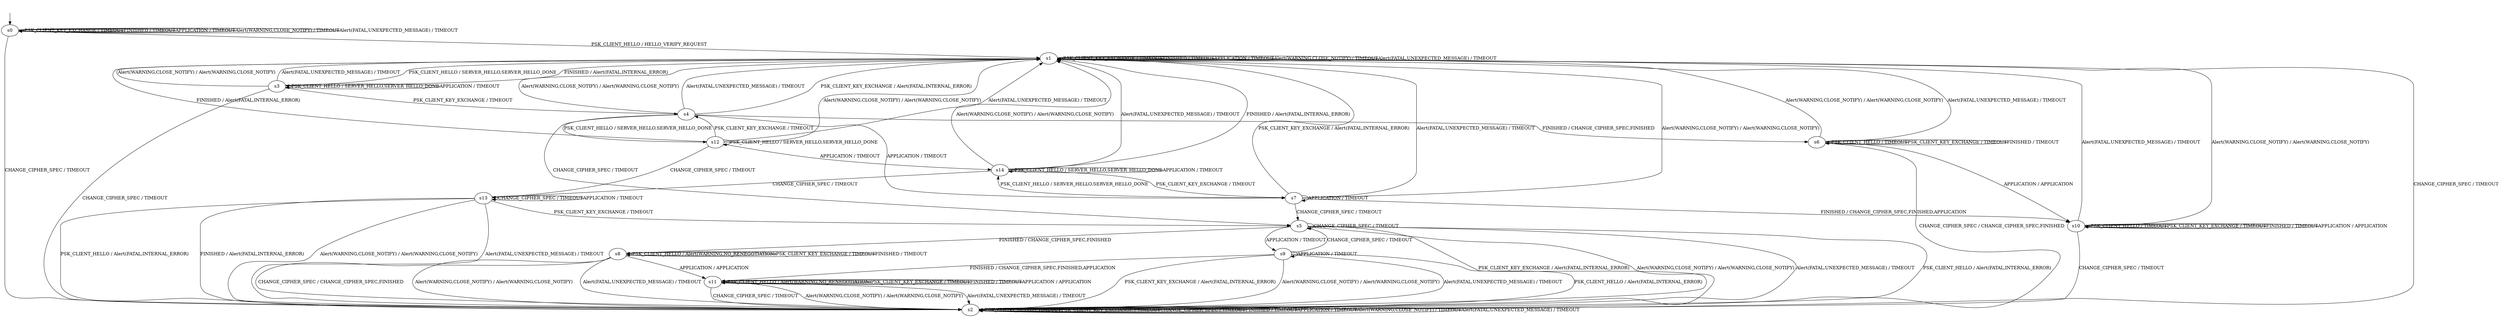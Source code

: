 digraph h2 {
s0 [label="s0"];
s1 [label="s1"];
s2 [label="s2"];
s3 [label="s3"];
s4 [label="s4"];
s5 [label="s5"];
s6 [label="s6"];
s7 [label="s7"];
s12 [label="s12"];
s8 [label="s8"];
s9 [label="s9"];
s10 [label="s10"];
s13 [label="s13"];
s14 [label="s14"];
s11 [label="s11"];
s0 -> s1 [label="PSK_CLIENT_HELLO / HELLO_VERIFY_REQUEST"];
s0 -> s0 [label="PSK_CLIENT_KEY_EXCHANGE / TIMEOUT"];
s0 -> s2 [label="CHANGE_CIPHER_SPEC / TIMEOUT"];
s0 -> s0 [label="FINISHED / TIMEOUT"];
s0 -> s0 [label="APPLICATION / TIMEOUT"];
s0 -> s0 [label="Alert(WARNING,CLOSE_NOTIFY) / TIMEOUT"];
s0 -> s0 [label="Alert(FATAL,UNEXPECTED_MESSAGE) / TIMEOUT"];
s1 -> s3 [label="PSK_CLIENT_HELLO / SERVER_HELLO,SERVER_HELLO_DONE"];
s1 -> s1 [label="PSK_CLIENT_KEY_EXCHANGE / TIMEOUT"];
s1 -> s2 [label="CHANGE_CIPHER_SPEC / TIMEOUT"];
s1 -> s1 [label="FINISHED / TIMEOUT"];
s1 -> s1 [label="APPLICATION / TIMEOUT"];
s1 -> s1 [label="Alert(WARNING,CLOSE_NOTIFY) / TIMEOUT"];
s1 -> s1 [label="Alert(FATAL,UNEXPECTED_MESSAGE) / TIMEOUT"];
s2 -> s2 [label="PSK_CLIENT_HELLO / TIMEOUT"];
s2 -> s2 [label="PSK_CLIENT_KEY_EXCHANGE / TIMEOUT"];
s2 -> s2 [label="CHANGE_CIPHER_SPEC / TIMEOUT"];
s2 -> s2 [label="FINISHED / TIMEOUT"];
s2 -> s2 [label="APPLICATION / TIMEOUT"];
s2 -> s2 [label="Alert(WARNING,CLOSE_NOTIFY) / TIMEOUT"];
s2 -> s2 [label="Alert(FATAL,UNEXPECTED_MESSAGE) / TIMEOUT"];
s3 -> s3 [label="PSK_CLIENT_HELLO / SERVER_HELLO,SERVER_HELLO_DONE"];
s3 -> s4 [label="PSK_CLIENT_KEY_EXCHANGE / TIMEOUT"];
s3 -> s2 [label="CHANGE_CIPHER_SPEC / TIMEOUT"];
s3 -> s1 [label="FINISHED / Alert(FATAL,INTERNAL_ERROR)"];
s3 -> s3 [label="APPLICATION / TIMEOUT"];
s3 -> s1 [label="Alert(WARNING,CLOSE_NOTIFY) / Alert(WARNING,CLOSE_NOTIFY)"];
s3 -> s1 [label="Alert(FATAL,UNEXPECTED_MESSAGE) / TIMEOUT"];
s4 -> s12 [label="PSK_CLIENT_HELLO / SERVER_HELLO,SERVER_HELLO_DONE"];
s4 -> s1 [label="PSK_CLIENT_KEY_EXCHANGE / Alert(FATAL,INTERNAL_ERROR)"];
s4 -> s5 [label="CHANGE_CIPHER_SPEC / TIMEOUT"];
s4 -> s6 [label="FINISHED / CHANGE_CIPHER_SPEC,FINISHED"];
s4 -> s7 [label="APPLICATION / TIMEOUT"];
s4 -> s1 [label="Alert(WARNING,CLOSE_NOTIFY) / Alert(WARNING,CLOSE_NOTIFY)"];
s4 -> s1 [label="Alert(FATAL,UNEXPECTED_MESSAGE) / TIMEOUT"];
s5 -> s2 [label="PSK_CLIENT_HELLO / Alert(FATAL,INTERNAL_ERROR)"];
s5 -> s2 [label="PSK_CLIENT_KEY_EXCHANGE / Alert(FATAL,INTERNAL_ERROR)"];
s5 -> s5 [label="CHANGE_CIPHER_SPEC / TIMEOUT"];
s5 -> s8 [label="FINISHED / CHANGE_CIPHER_SPEC,FINISHED"];
s5 -> s9 [label="APPLICATION / TIMEOUT"];
s5 -> s2 [label="Alert(WARNING,CLOSE_NOTIFY) / Alert(WARNING,CLOSE_NOTIFY)"];
s5 -> s2 [label="Alert(FATAL,UNEXPECTED_MESSAGE) / TIMEOUT"];
s6 -> s6 [label="PSK_CLIENT_HELLO / TIMEOUT"];
s6 -> s6 [label="PSK_CLIENT_KEY_EXCHANGE / TIMEOUT"];
s6 -> s2 [label="CHANGE_CIPHER_SPEC / CHANGE_CIPHER_SPEC,FINISHED"];
s6 -> s6 [label="FINISHED / TIMEOUT"];
s6 -> s10 [label="APPLICATION / APPLICATION"];
s6 -> s1 [label="Alert(WARNING,CLOSE_NOTIFY) / Alert(WARNING,CLOSE_NOTIFY)"];
s6 -> s1 [label="Alert(FATAL,UNEXPECTED_MESSAGE) / TIMEOUT"];
s7 -> s14 [label="PSK_CLIENT_HELLO / SERVER_HELLO,SERVER_HELLO_DONE"];
s7 -> s1 [label="PSK_CLIENT_KEY_EXCHANGE / Alert(FATAL,INTERNAL_ERROR)"];
s7 -> s5 [label="CHANGE_CIPHER_SPEC / TIMEOUT"];
s7 -> s10 [label="FINISHED / CHANGE_CIPHER_SPEC,FINISHED,APPLICATION"];
s7 -> s7 [label="APPLICATION / TIMEOUT"];
s7 -> s1 [label="Alert(WARNING,CLOSE_NOTIFY) / Alert(WARNING,CLOSE_NOTIFY)"];
s7 -> s1 [label="Alert(FATAL,UNEXPECTED_MESSAGE) / TIMEOUT"];
s12 -> s12 [label="PSK_CLIENT_HELLO / SERVER_HELLO,SERVER_HELLO_DONE"];
s12 -> s4 [label="PSK_CLIENT_KEY_EXCHANGE / TIMEOUT"];
s12 -> s13 [label="CHANGE_CIPHER_SPEC / TIMEOUT"];
s12 -> s1 [label="FINISHED / Alert(FATAL,INTERNAL_ERROR)"];
s12 -> s14 [label="APPLICATION / TIMEOUT"];
s12 -> s1 [label="Alert(WARNING,CLOSE_NOTIFY) / Alert(WARNING,CLOSE_NOTIFY)"];
s12 -> s1 [label="Alert(FATAL,UNEXPECTED_MESSAGE) / TIMEOUT"];
s8 -> s8 [label="PSK_CLIENT_HELLO / Alert(WARNING,NO_RENEGOTIATION)"];
s8 -> s8 [label="PSK_CLIENT_KEY_EXCHANGE / TIMEOUT"];
s8 -> s2 [label="CHANGE_CIPHER_SPEC / CHANGE_CIPHER_SPEC,FINISHED"];
s8 -> s8 [label="FINISHED / TIMEOUT"];
s8 -> s11 [label="APPLICATION / APPLICATION"];
s8 -> s2 [label="Alert(WARNING,CLOSE_NOTIFY) / Alert(WARNING,CLOSE_NOTIFY)"];
s8 -> s2 [label="Alert(FATAL,UNEXPECTED_MESSAGE) / TIMEOUT"];
s9 -> s2 [label="PSK_CLIENT_HELLO / Alert(FATAL,INTERNAL_ERROR)"];
s9 -> s2 [label="PSK_CLIENT_KEY_EXCHANGE / Alert(FATAL,INTERNAL_ERROR)"];
s9 -> s5 [label="CHANGE_CIPHER_SPEC / TIMEOUT"];
s9 -> s11 [label="FINISHED / CHANGE_CIPHER_SPEC,FINISHED,APPLICATION"];
s9 -> s9 [label="APPLICATION / TIMEOUT"];
s9 -> s2 [label="Alert(WARNING,CLOSE_NOTIFY) / Alert(WARNING,CLOSE_NOTIFY)"];
s9 -> s2 [label="Alert(FATAL,UNEXPECTED_MESSAGE) / TIMEOUT"];
s10 -> s10 [label="PSK_CLIENT_HELLO / TIMEOUT"];
s10 -> s10 [label="PSK_CLIENT_KEY_EXCHANGE / TIMEOUT"];
s10 -> s2 [label="CHANGE_CIPHER_SPEC / TIMEOUT"];
s10 -> s10 [label="FINISHED / TIMEOUT"];
s10 -> s10 [label="APPLICATION / APPLICATION"];
s10 -> s1 [label="Alert(WARNING,CLOSE_NOTIFY) / Alert(WARNING,CLOSE_NOTIFY)"];
s10 -> s1 [label="Alert(FATAL,UNEXPECTED_MESSAGE) / TIMEOUT"];
s13 -> s2 [label="PSK_CLIENT_HELLO / Alert(FATAL,INTERNAL_ERROR)"];
s13 -> s5 [label="PSK_CLIENT_KEY_EXCHANGE / TIMEOUT"];
s13 -> s13 [label="CHANGE_CIPHER_SPEC / TIMEOUT"];
s13 -> s2 [label="FINISHED / Alert(FATAL,INTERNAL_ERROR)"];
s13 -> s13 [label="APPLICATION / TIMEOUT"];
s13 -> s2 [label="Alert(WARNING,CLOSE_NOTIFY) / Alert(WARNING,CLOSE_NOTIFY)"];
s13 -> s2 [label="Alert(FATAL,UNEXPECTED_MESSAGE) / TIMEOUT"];
s14 -> s14 [label="PSK_CLIENT_HELLO / SERVER_HELLO,SERVER_HELLO_DONE"];
s14 -> s7 [label="PSK_CLIENT_KEY_EXCHANGE / TIMEOUT"];
s14 -> s13 [label="CHANGE_CIPHER_SPEC / TIMEOUT"];
s14 -> s1 [label="FINISHED / Alert(FATAL,INTERNAL_ERROR)"];
s14 -> s14 [label="APPLICATION / TIMEOUT"];
s14 -> s1 [label="Alert(WARNING,CLOSE_NOTIFY) / Alert(WARNING,CLOSE_NOTIFY)"];
s14 -> s1 [label="Alert(FATAL,UNEXPECTED_MESSAGE) / TIMEOUT"];
s11 -> s11 [label="PSK_CLIENT_HELLO / Alert(WARNING,NO_RENEGOTIATION)"];
s11 -> s11 [label="PSK_CLIENT_KEY_EXCHANGE / TIMEOUT"];
s11 -> s2 [label="CHANGE_CIPHER_SPEC / TIMEOUT"];
s11 -> s11 [label="FINISHED / TIMEOUT"];
s11 -> s11 [label="APPLICATION / APPLICATION"];
s11 -> s2 [label="Alert(WARNING,CLOSE_NOTIFY) / Alert(WARNING,CLOSE_NOTIFY)"];
s11 -> s2 [label="Alert(FATAL,UNEXPECTED_MESSAGE) / TIMEOUT"];
__start0 [shape=none, label=""];
__start0 -> s0 [label=""];
}
